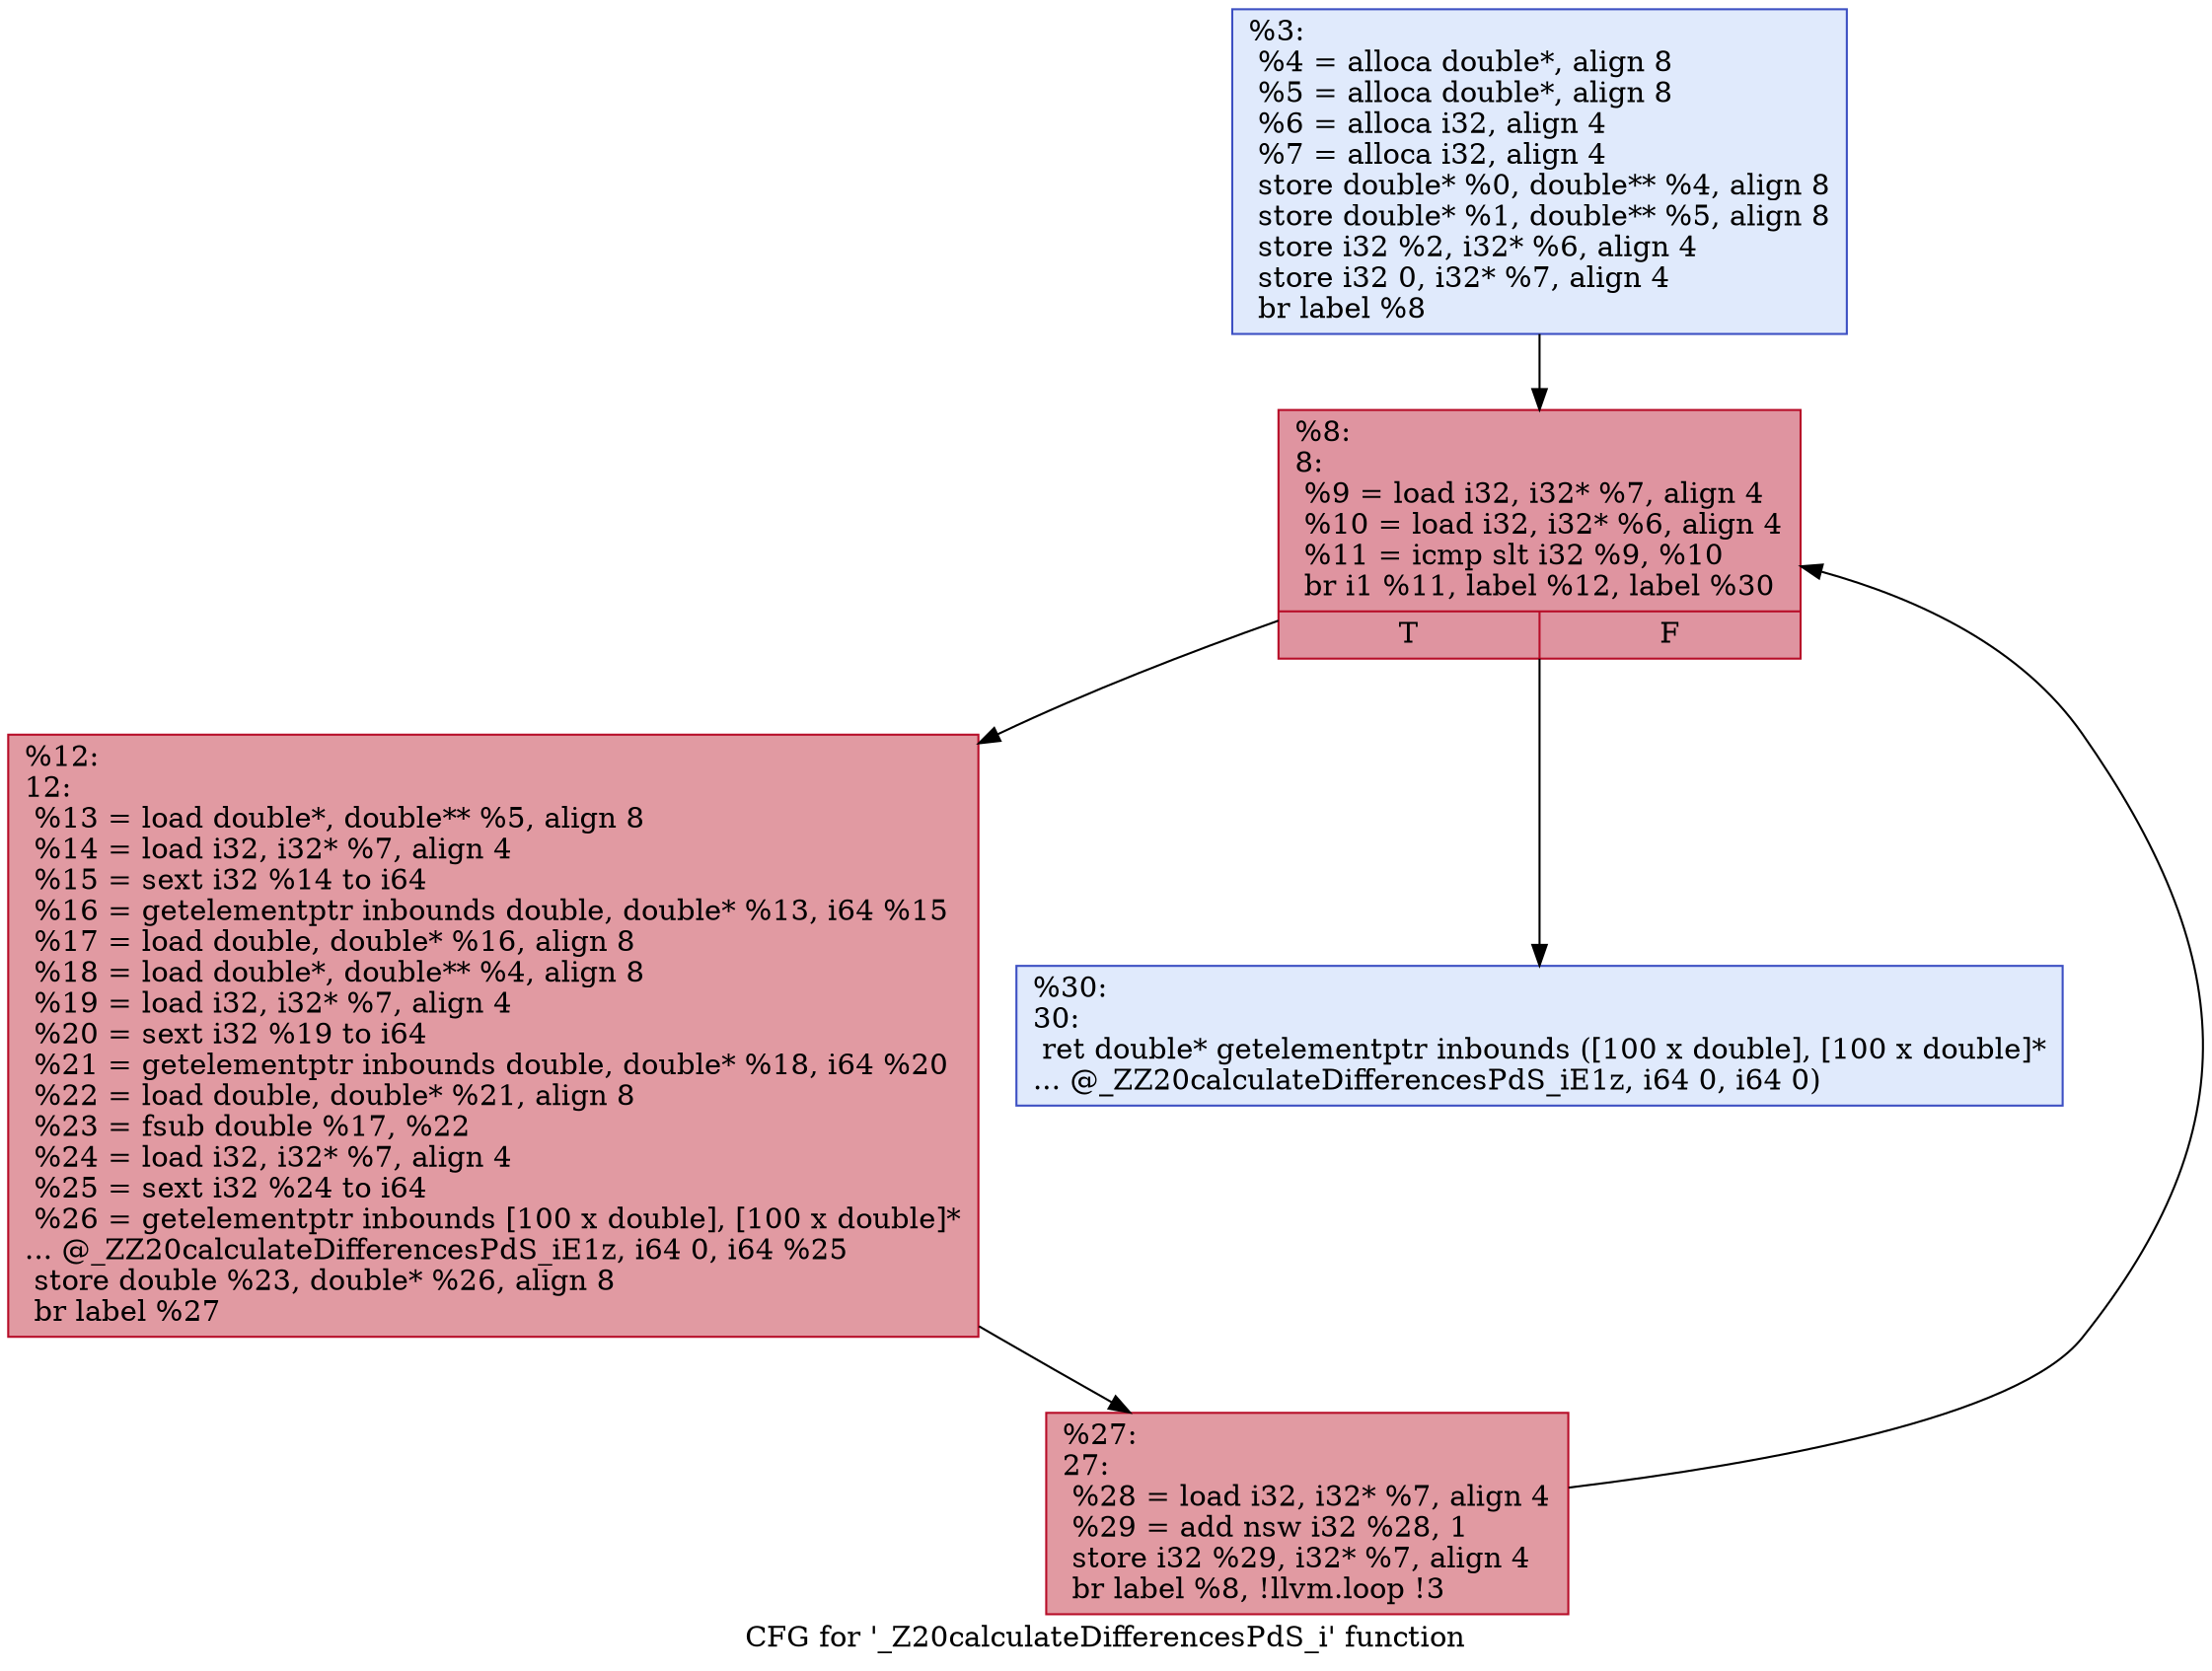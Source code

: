 digraph "CFG for '_Z20calculateDifferencesPdS_i' function" {
	label="CFG for '_Z20calculateDifferencesPdS_i' function";

	1 [shape=record,color="#3d50c3ff", style=filled, fillcolor="#b9d0f970",label="{%3:\l  %4 = alloca double*, align 8\l  %5 = alloca double*, align 8\l  %6 = alloca i32, align 4\l  %7 = alloca i32, align 4\l  store double* %0, double** %4, align 8\l  store double* %1, double** %5, align 8\l  store i32 %2, i32* %6, align 4\l  store i32 0, i32* %7, align 4\l  br label %8\l}"];
	1 -> 2;
	2 [shape=record,color="#b70d28ff", style=filled, fillcolor="#b70d2870",label="{%8:\l8:                                                \l  %9 = load i32, i32* %7, align 4\l  %10 = load i32, i32* %6, align 4\l  %11 = icmp slt i32 %9, %10\l  br i1 %11, label %12, label %30\l|{<s0>T|<s1>F}}"];
	2 -> 3;
	2 -> 4;
	3 [shape=record,color="#b70d28ff", style=filled, fillcolor="#bb1b2c70",label="{%12:\l12:                                               \l  %13 = load double*, double** %5, align 8\l  %14 = load i32, i32* %7, align 4\l  %15 = sext i32 %14 to i64\l  %16 = getelementptr inbounds double, double* %13, i64 %15\l  %17 = load double, double* %16, align 8\l  %18 = load double*, double** %4, align 8\l  %19 = load i32, i32* %7, align 4\l  %20 = sext i32 %19 to i64\l  %21 = getelementptr inbounds double, double* %18, i64 %20\l  %22 = load double, double* %21, align 8\l  %23 = fsub double %17, %22\l  %24 = load i32, i32* %7, align 4\l  %25 = sext i32 %24 to i64\l  %26 = getelementptr inbounds [100 x double], [100 x double]*\l... @_ZZ20calculateDifferencesPdS_iE1z, i64 0, i64 %25\l  store double %23, double* %26, align 8\l  br label %27\l}"];
	3 -> 5;
	5 [shape=record,color="#b70d28ff", style=filled, fillcolor="#bb1b2c70",label="{%27:\l27:                                               \l  %28 = load i32, i32* %7, align 4\l  %29 = add nsw i32 %28, 1\l  store i32 %29, i32* %7, align 4\l  br label %8, !llvm.loop !3\l}"];
	5 -> 2;
	4 [shape=record,color="#3d50c3ff", style=filled, fillcolor="#b9d0f970",label="{%30:\l30:                                               \l  ret double* getelementptr inbounds ([100 x double], [100 x double]*\l... @_ZZ20calculateDifferencesPdS_iE1z, i64 0, i64 0)\l}"];
}
